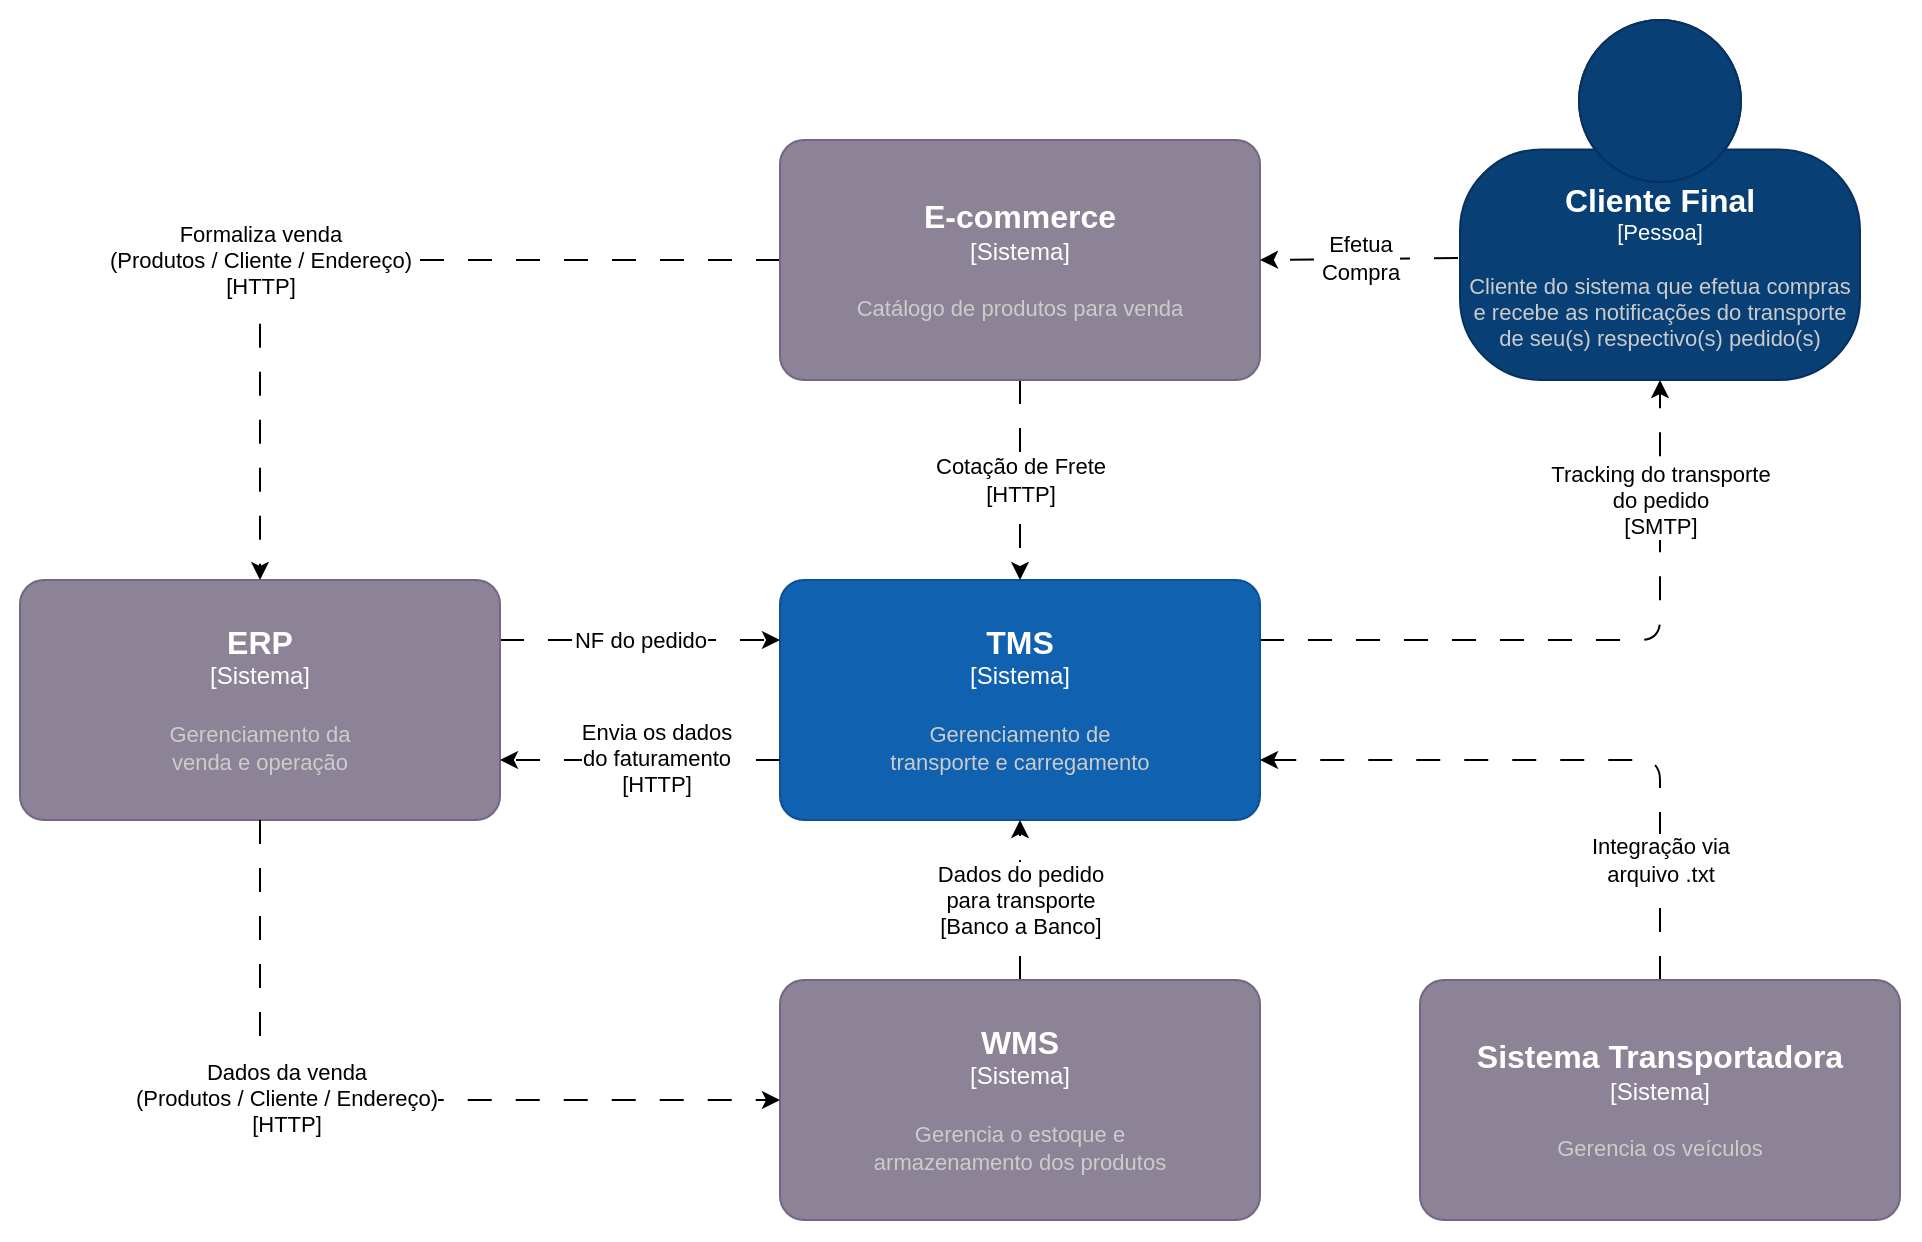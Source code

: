 <mxfile>
    <diagram id="gYYenzRIOGtVWtctPW4i" name="Page-1">
        <mxGraphModel dx="1712" dy="942" grid="1" gridSize="10" guides="1" tooltips="1" connect="1" arrows="1" fold="1" page="1" pageScale="1" pageWidth="1169" pageHeight="827" background="#ffffff" math="0" shadow="0">
            <root>
                <mxCell id="0"/>
                <mxCell id="1" parent="0"/>
                <mxCell id="31" value="" style="group" vertex="1" connectable="0" parent="1">
                    <mxGeometry width="960" height="620" as="geometry"/>
                </mxCell>
                <mxCell id="30" value="" style="rounded=0;whiteSpace=wrap;html=1;labelBackgroundColor=#FFFFFF;fontColor=#000000;fillColor=#FFFFFF;container=0;strokeColor=none;" parent="31" vertex="1">
                    <mxGeometry width="960" height="620" as="geometry"/>
                </mxCell>
                <object placeholders="1" c4Name="Cliente Final" c4Type="Pessoa" c4Description="Cliente do sistema que efetua compras e recebe as notificações do transporte de seu(s) respectivo(s) pedido(s)" label="&lt;font style=&quot;font-size: 16px&quot;&gt;&lt;b&gt;%c4Name%&lt;/b&gt;&lt;/font&gt;&lt;div&gt;[%c4Type%]&lt;/div&gt;&lt;br&gt;&lt;div&gt;&lt;font style=&quot;font-size: 11px&quot;&gt;&lt;font color=&quot;#cccccc&quot;&gt;%c4Description%&lt;/font&gt;&lt;/div&gt;" id="3">
                    <mxCell style="html=1;fontSize=11;dashed=0;whiteSpace=wrap;fillColor=#083F75;strokeColor=#06315C;fontColor=#ffffff;shape=mxgraph.c4.person2;align=center;metaEdit=1;points=[[0.5,0,0],[1,0.5,0],[1,0.75,0],[0.75,1,0],[0.5,1,0],[0.25,1,0],[0,0.75,0],[0,0.5,0]];resizable=0;container=0;" parent="31" vertex="1">
                        <mxGeometry x="730" y="10" width="200" height="180" as="geometry"/>
                    </mxCell>
                </object>
                <mxCell id="9" value="Tracking do transporte&lt;br&gt;do pedido&lt;br&gt;[SMTP]" style="edgeStyle=none;html=1;dashed=1;dashPattern=12 12;exitX=1;exitY=0.25;exitDx=0;exitDy=0;exitPerimeter=0;strokeColor=#000000;fontColor=#000000;labelBackgroundColor=#FFFFFF;" parent="31" source="4" target="3" edge="1">
                    <mxGeometry x="0.636" relative="1" as="geometry">
                        <Array as="points">
                            <mxPoint x="830" y="320"/>
                        </Array>
                        <mxPoint as="offset"/>
                    </mxGeometry>
                </mxCell>
                <object placeholders="1" c4Name="TMS" c4Type="Sistema" c4Description="Gerenciamento de&#10;transporte e carregamento" label="&lt;font style=&quot;font-size: 16px&quot;&gt;&lt;b&gt;%c4Name%&lt;/b&gt;&lt;/font&gt;&lt;div&gt;[%c4Type%]&lt;/div&gt;&lt;br&gt;&lt;div&gt;&lt;font style=&quot;font-size: 11px&quot;&gt;&lt;font color=&quot;#cccccc&quot;&gt;%c4Description%&lt;/font&gt;&lt;/div&gt;" id="4">
                    <mxCell style="rounded=1;whiteSpace=wrap;html=1;labelBackgroundColor=none;fillColor=#1061B0;fontColor=#ffffff;align=center;arcSize=10;strokeColor=#0D5091;metaEdit=1;resizable=0;points=[[0.25,0,0],[0.5,0,0],[0.75,0,0],[1,0.25,0],[1,0.5,0],[1,0.75,0],[0.75,1,0],[0.5,1,0],[0.25,1,0],[0,0.75,0],[0,0.5,0],[0,0.25,0]];container=0;" parent="31" vertex="1">
                        <mxGeometry x="390" y="290" width="240" height="120" as="geometry"/>
                    </mxCell>
                </object>
                <mxCell id="25" value="NF do pedido" style="edgeStyle=none;html=1;entryX=0;entryY=0.25;entryDx=0;entryDy=0;entryPerimeter=0;dashed=1;dashPattern=12 12;exitX=1;exitY=0.25;exitDx=0;exitDy=0;exitPerimeter=0;strokeColor=#000000;fontColor=#000000;labelBackgroundColor=#FFFFFF;" parent="31" source="11" target="4" edge="1">
                    <mxGeometry relative="1" as="geometry"/>
                </mxCell>
                <object placeholders="1" c4Name="ERP" c4Type="Sistema" c4Description="Gerenciamento da&#10;venda e operação" label="&lt;font style=&quot;font-size: 16px&quot;&gt;&lt;b&gt;%c4Name%&lt;/b&gt;&lt;/font&gt;&lt;div&gt;[%c4Type%]&lt;/div&gt;&lt;br&gt;&lt;div&gt;&lt;font style=&quot;font-size: 11px&quot;&gt;&lt;font color=&quot;#cccccc&quot;&gt;%c4Description%&lt;/font&gt;&lt;/div&gt;" id="11">
                    <mxCell style="rounded=1;whiteSpace=wrap;html=1;labelBackgroundColor=none;fillColor=#8C8496;fontColor=#ffffff;align=center;arcSize=10;strokeColor=#736782;metaEdit=1;resizable=0;points=[[0.25,0,0],[0.5,0,0],[0.75,0,0],[1,0.25,0],[1,0.5,0],[1,0.75,0],[0.75,1,0],[0.5,1,0],[0.25,1,0],[0,0.75,0],[0,0.5,0],[0,0.25,0]];container=0;" parent="31" vertex="1">
                        <mxGeometry x="10" y="290" width="240" height="120" as="geometry"/>
                    </mxCell>
                </object>
                <mxCell id="12" style="edgeStyle=none;html=1;dashed=1;dashPattern=12 12;entryX=1;entryY=0.75;entryDx=0;entryDy=0;entryPerimeter=0;exitX=0;exitY=0.75;exitDx=0;exitDy=0;exitPerimeter=0;strokeColor=#000000;" parent="31" source="4" target="11" edge="1">
                    <mxGeometry relative="1" as="geometry"/>
                </mxCell>
                <mxCell id="17" value="Envia os dados&lt;br&gt;do faturamento&lt;br&gt;[HTTP]" style="edgeLabel;html=1;align=center;verticalAlign=middle;resizable=0;points=[];fontColor=#000000;labelBackgroundColor=#FFFFFF;container=0;" parent="12" vertex="1" connectable="0">
                    <mxGeometry x="-0.107" y="-1" relative="1" as="geometry">
                        <mxPoint as="offset"/>
                    </mxGeometry>
                </mxCell>
                <mxCell id="14" value="Dados do pedido&lt;br&gt;para transporte&lt;br&gt;[Banco a Banco]" style="edgeStyle=none;html=1;entryX=0.5;entryY=1;entryDx=0;entryDy=0;entryPerimeter=0;dashed=1;dashPattern=12 12;strokeColor=#000000;fontColor=#000000;labelBackgroundColor=#FFFFFF;" parent="31" source="13" target="4" edge="1">
                    <mxGeometry relative="1" as="geometry"/>
                </mxCell>
                <object placeholders="1" c4Name="WMS" c4Type="Sistema" c4Description="Gerencia o estoque e&#10;armazenamento dos produtos" label="&lt;font style=&quot;font-size: 16px&quot;&gt;&lt;b&gt;%c4Name%&lt;/b&gt;&lt;/font&gt;&lt;div&gt;[%c4Type%]&lt;/div&gt;&lt;br&gt;&lt;div&gt;&lt;font style=&quot;font-size: 11px&quot;&gt;&lt;font color=&quot;#cccccc&quot;&gt;%c4Description%&lt;/font&gt;&lt;/div&gt;" id="13">
                    <mxCell style="rounded=1;whiteSpace=wrap;html=1;labelBackgroundColor=none;fillColor=#8C8496;fontColor=#ffffff;align=center;arcSize=10;strokeColor=#736782;metaEdit=1;resizable=0;points=[[0.25,0,0],[0.5,0,0],[0.75,0,0],[1,0.25,0],[1,0.5,0],[1,0.75,0],[0.75,1,0],[0.5,1,0],[0.25,1,0],[0,0.75,0],[0,0.5,0],[0,0.25,0]];container=0;" parent="31" vertex="1">
                        <mxGeometry x="390" y="490" width="240" height="120" as="geometry"/>
                    </mxCell>
                </object>
                <mxCell id="15" style="edgeStyle=none;html=1;entryX=0;entryY=0.5;entryDx=0;entryDy=0;entryPerimeter=0;dashed=1;dashPattern=12 12;exitX=0.5;exitY=1;exitDx=0;exitDy=0;exitPerimeter=0;strokeColor=#000000;" parent="31" source="11" target="13" edge="1">
                    <mxGeometry relative="1" as="geometry">
                        <Array as="points">
                            <mxPoint x="130" y="550"/>
                        </Array>
                    </mxGeometry>
                </mxCell>
                <mxCell id="16" value="Dados da venda&lt;br&gt;(Produtos / Cliente / Endereço)&lt;br&gt;[HTTP]" style="edgeLabel;html=1;align=center;verticalAlign=middle;resizable=0;points=[];fontColor=#000000;labelBackgroundColor=#FFFFFF;container=0;" parent="15" vertex="1" connectable="0">
                    <mxGeometry x="-0.237" y="1" relative="1" as="geometry">
                        <mxPoint as="offset"/>
                    </mxGeometry>
                </mxCell>
                <mxCell id="21" value="Cotação de Frete&lt;br&gt;[HTTP]" style="edgeStyle=none;html=1;entryX=0.5;entryY=0;entryDx=0;entryDy=0;entryPerimeter=0;dashed=1;dashPattern=12 12;strokeColor=#000000;fontColor=#000000;labelBackgroundColor=#FFFFFF;" parent="31" source="19" target="4" edge="1">
                    <mxGeometry relative="1" as="geometry">
                        <mxPoint as="offset"/>
                    </mxGeometry>
                </mxCell>
                <mxCell id="23" style="edgeStyle=none;html=1;entryX=0.5;entryY=0;entryDx=0;entryDy=0;entryPerimeter=0;dashed=1;dashPattern=12 12;exitX=0;exitY=0.5;exitDx=0;exitDy=0;exitPerimeter=0;strokeColor=#000000;" parent="31" source="19" target="11" edge="1">
                    <mxGeometry relative="1" as="geometry">
                        <Array as="points">
                            <mxPoint x="130" y="130"/>
                        </Array>
                    </mxGeometry>
                </mxCell>
                <mxCell id="24" value="Formaliza venda&lt;br&gt;(Produtos / Cliente / Endereço)&lt;br&gt;[HTTP]" style="edgeLabel;html=1;align=center;verticalAlign=middle;resizable=0;points=[];fontColor=#000000;labelBackgroundColor=#FFFFFF;container=0;" parent="23" vertex="1" connectable="0">
                    <mxGeometry x="0.145" y="-2" relative="1" as="geometry">
                        <mxPoint x="-20" y="2" as="offset"/>
                    </mxGeometry>
                </mxCell>
                <object placeholders="1" c4Name="E-commerce" c4Type="Sistema" c4Description="Catálogo de produtos para venda" label="&lt;font style=&quot;font-size: 16px&quot;&gt;&lt;b&gt;%c4Name%&lt;/b&gt;&lt;/font&gt;&lt;div&gt;[%c4Type%]&lt;/div&gt;&lt;br&gt;&lt;div&gt;&lt;font style=&quot;font-size: 11px&quot;&gt;&lt;font color=&quot;#cccccc&quot;&gt;%c4Description%&lt;/font&gt;&lt;/div&gt;" id="19">
                    <mxCell style="rounded=1;whiteSpace=wrap;html=1;labelBackgroundColor=none;fillColor=#8C8496;fontColor=#ffffff;align=center;arcSize=10;strokeColor=#736782;metaEdit=1;resizable=0;points=[[0.25,0,0],[0.5,0,0],[0.75,0,0],[1,0.25,0],[1,0.5,0],[1,0.75,0],[0.75,1,0],[0.5,1,0],[0.25,1,0],[0,0.75,0],[0,0.5,0],[0,0.25,0]];container=0;" parent="31" vertex="1">
                        <mxGeometry x="390" y="70" width="240" height="120" as="geometry"/>
                    </mxCell>
                </object>
                <mxCell id="22" value="Efetua&lt;br&gt;Compra" style="edgeStyle=none;html=1;entryX=1;entryY=0.5;entryDx=0;entryDy=0;entryPerimeter=0;dashed=1;dashPattern=12 12;exitX=-0.005;exitY=0.661;exitDx=0;exitDy=0;exitPerimeter=0;fontColor=#000000;labelBackgroundColor=#FFFFFF;strokeColor=#000000;" parent="31" source="3" target="19" edge="1">
                    <mxGeometry relative="1" as="geometry">
                        <mxPoint x="710" y="130" as="sourcePoint"/>
                    </mxGeometry>
                </mxCell>
                <mxCell id="27" value="Integração via&lt;br&gt;arquivo .txt" style="edgeStyle=none;html=1;entryX=1;entryY=0.75;entryDx=0;entryDy=0;entryPerimeter=0;dashed=1;dashPattern=12 12;strokeColor=#000000;fontColor=#000000;labelBackgroundColor=#FFFFFF;" parent="31" source="26" target="4" edge="1">
                    <mxGeometry x="-0.613" relative="1" as="geometry">
                        <Array as="points">
                            <mxPoint x="830" y="380"/>
                        </Array>
                        <mxPoint as="offset"/>
                    </mxGeometry>
                </mxCell>
                <object placeholders="1" c4Name="Sistema Transportadora" c4Type="Sistema" c4Description="Gerencia os veículos" label="&lt;font style=&quot;font-size: 16px&quot;&gt;&lt;b&gt;%c4Name%&lt;/b&gt;&lt;/font&gt;&lt;div&gt;[%c4Type%]&lt;/div&gt;&lt;br&gt;&lt;div&gt;&lt;font style=&quot;font-size: 11px&quot;&gt;&lt;font color=&quot;#cccccc&quot;&gt;%c4Description%&lt;/font&gt;&lt;/div&gt;" id="26">
                    <mxCell style="rounded=1;whiteSpace=wrap;html=1;labelBackgroundColor=none;fillColor=#8C8496;fontColor=#ffffff;align=center;arcSize=10;strokeColor=#736782;metaEdit=1;resizable=0;points=[[0.25,0,0],[0.5,0,0],[0.75,0,0],[1,0.25,0],[1,0.5,0],[1,0.75,0],[0.75,1,0],[0.5,1,0],[0.25,1,0],[0,0.75,0],[0,0.5,0],[0,0.25,0]];container=0;" parent="31" vertex="1">
                        <mxGeometry x="710" y="490" width="240" height="120" as="geometry"/>
                    </mxCell>
                </object>
            </root>
        </mxGraphModel>
    </diagram>
</mxfile>